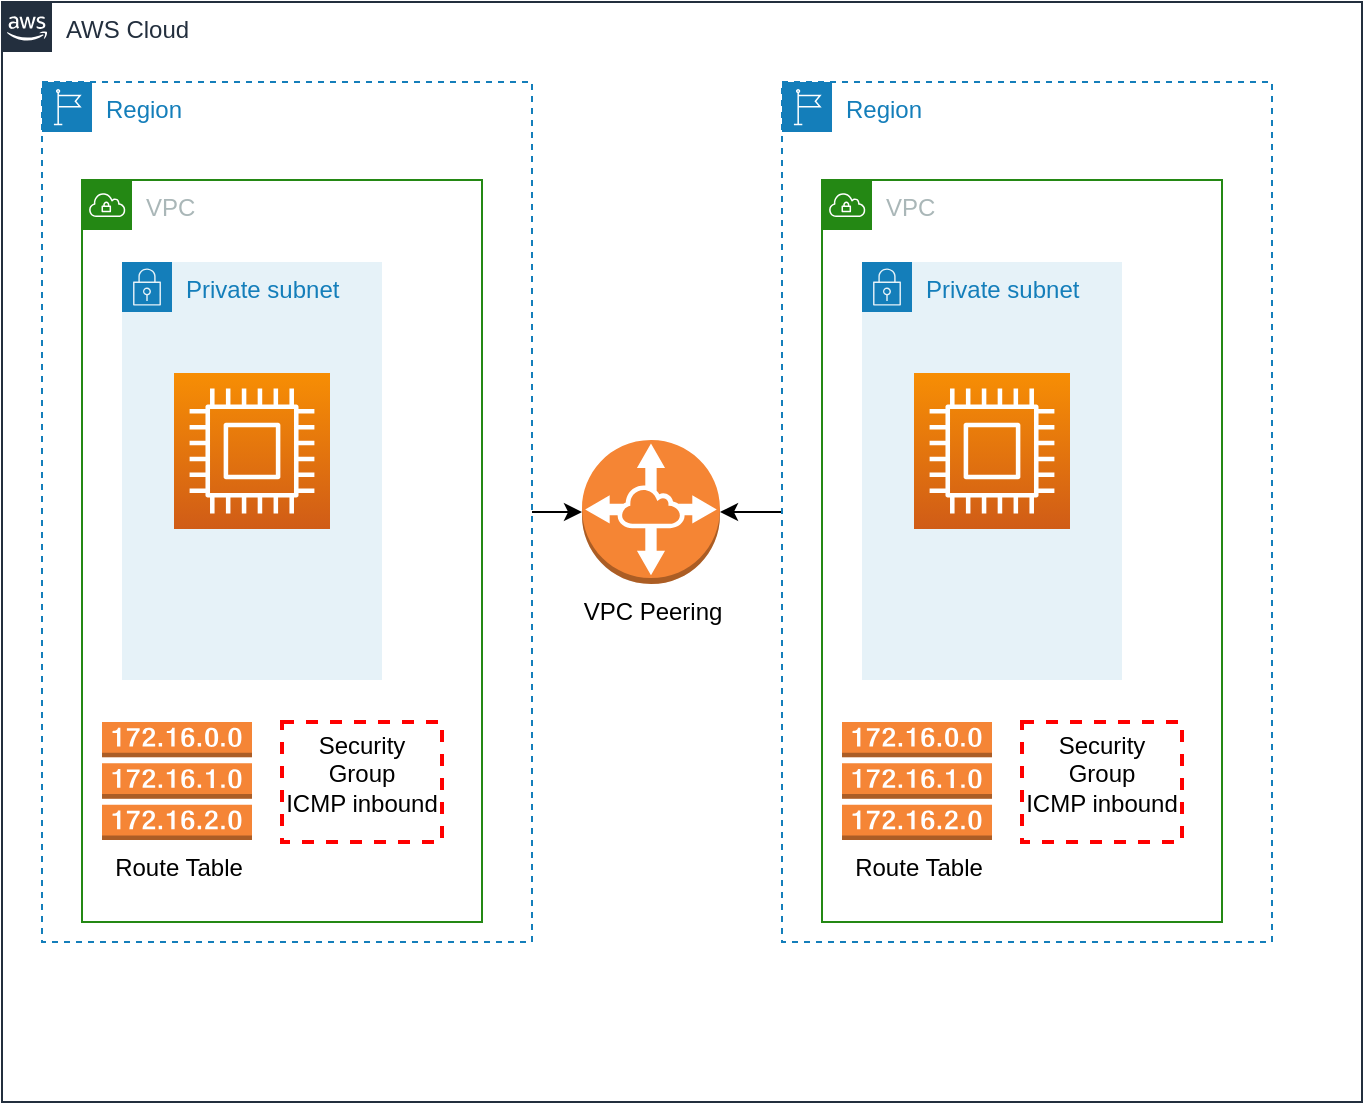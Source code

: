 <mxfile version="20.3.0" type="device"><diagram id="aQHouh0BpU7AYx6JoUtv" name="Page-1"><mxGraphModel dx="786" dy="572" grid="1" gridSize="10" guides="1" tooltips="1" connect="1" arrows="1" fold="1" page="1" pageScale="1" pageWidth="827" pageHeight="1169" math="0" shadow="0"><root><mxCell id="0"/><mxCell id="1" parent="0"/><mxCell id="vd0QXgX9vrvW9ZZKDVCH-1" value="AWS Cloud" style="points=[[0,0],[0.25,0],[0.5,0],[0.75,0],[1,0],[1,0.25],[1,0.5],[1,0.75],[1,1],[0.75,1],[0.5,1],[0.25,1],[0,1],[0,0.75],[0,0.5],[0,0.25]];outlineConnect=0;gradientColor=none;html=1;whiteSpace=wrap;fontSize=12;fontStyle=0;container=1;pointerEvents=0;collapsible=0;recursiveResize=0;shape=mxgraph.aws4.group;grIcon=mxgraph.aws4.group_aws_cloud_alt;strokeColor=#232F3E;fillColor=none;verticalAlign=top;align=left;spacingLeft=30;fontColor=#232F3E;dashed=0;" parent="1" vertex="1"><mxGeometry x="20" y="30" width="680" height="550" as="geometry"/></mxCell><mxCell id="vd0QXgX9vrvW9ZZKDVCH-17" value="" style="edgeStyle=orthogonalEdgeStyle;rounded=0;orthogonalLoop=1;jettySize=auto;html=1;" parent="vd0QXgX9vrvW9ZZKDVCH-1" source="vd0QXgX9vrvW9ZZKDVCH-2" target="vd0QXgX9vrvW9ZZKDVCH-6" edge="1"><mxGeometry relative="1" as="geometry"/></mxCell><mxCell id="vd0QXgX9vrvW9ZZKDVCH-2" value="Region" style="points=[[0,0],[0.25,0],[0.5,0],[0.75,0],[1,0],[1,0.25],[1,0.5],[1,0.75],[1,1],[0.75,1],[0.5,1],[0.25,1],[0,1],[0,0.75],[0,0.5],[0,0.25]];outlineConnect=0;gradientColor=none;html=1;whiteSpace=wrap;fontSize=12;fontStyle=0;container=1;pointerEvents=0;collapsible=0;recursiveResize=0;shape=mxgraph.aws4.group;grIcon=mxgraph.aws4.group_region;strokeColor=#147EBA;fillColor=none;verticalAlign=top;align=left;spacingLeft=30;fontColor=#147EBA;dashed=1;" parent="vd0QXgX9vrvW9ZZKDVCH-1" vertex="1"><mxGeometry x="20" y="40" width="245" height="430" as="geometry"/></mxCell><mxCell id="vd0QXgX9vrvW9ZZKDVCH-3" value="VPC" style="points=[[0,0],[0.25,0],[0.5,0],[0.75,0],[1,0],[1,0.25],[1,0.5],[1,0.75],[1,1],[0.75,1],[0.5,1],[0.25,1],[0,1],[0,0.75],[0,0.5],[0,0.25]];outlineConnect=0;gradientColor=none;html=1;whiteSpace=wrap;fontSize=12;fontStyle=0;container=1;pointerEvents=0;collapsible=0;recursiveResize=0;shape=mxgraph.aws4.group;grIcon=mxgraph.aws4.group_vpc;strokeColor=#248814;fillColor=none;verticalAlign=top;align=left;spacingLeft=30;fontColor=#AAB7B8;dashed=0;" parent="vd0QXgX9vrvW9ZZKDVCH-2" vertex="1"><mxGeometry x="20" y="49" width="200" height="371" as="geometry"/></mxCell><mxCell id="vd0QXgX9vrvW9ZZKDVCH-7" value="Private subnet" style="points=[[0,0],[0.25,0],[0.5,0],[0.75,0],[1,0],[1,0.25],[1,0.5],[1,0.75],[1,1],[0.75,1],[0.5,1],[0.25,1],[0,1],[0,0.75],[0,0.5],[0,0.25]];outlineConnect=0;gradientColor=none;html=1;whiteSpace=wrap;fontSize=12;fontStyle=0;container=1;pointerEvents=0;collapsible=0;recursiveResize=0;shape=mxgraph.aws4.group;grIcon=mxgraph.aws4.group_security_group;grStroke=0;strokeColor=#147EBA;fillColor=#E6F2F8;verticalAlign=top;align=left;spacingLeft=30;fontColor=#147EBA;dashed=0;" parent="vd0QXgX9vrvW9ZZKDVCH-3" vertex="1"><mxGeometry x="20" y="41" width="130" height="209" as="geometry"/></mxCell><mxCell id="vd0QXgX9vrvW9ZZKDVCH-8" value="" style="sketch=0;points=[[0,0,0],[0.25,0,0],[0.5,0,0],[0.75,0,0],[1,0,0],[0,1,0],[0.25,1,0],[0.5,1,0],[0.75,1,0],[1,1,0],[0,0.25,0],[0,0.5,0],[0,0.75,0],[1,0.25,0],[1,0.5,0],[1,0.75,0]];outlineConnect=0;fontColor=#232F3E;gradientColor=#F78E04;gradientDirection=north;fillColor=#D05C17;strokeColor=#ffffff;dashed=0;verticalLabelPosition=bottom;verticalAlign=top;align=center;html=1;fontSize=12;fontStyle=0;aspect=fixed;shape=mxgraph.aws4.resourceIcon;resIcon=mxgraph.aws4.compute;" parent="vd0QXgX9vrvW9ZZKDVCH-7" vertex="1"><mxGeometry x="26" y="55.5" width="78" height="78" as="geometry"/></mxCell><mxCell id="vd0QXgX9vrvW9ZZKDVCH-9" value="Route Table&lt;br&gt;" style="outlineConnect=0;dashed=0;verticalLabelPosition=bottom;verticalAlign=top;align=center;html=1;shape=mxgraph.aws3.route_table;fillColor=#F58536;gradientColor=none;" parent="vd0QXgX9vrvW9ZZKDVCH-3" vertex="1"><mxGeometry x="10" y="271" width="75" height="59" as="geometry"/></mxCell><mxCell id="vd0QXgX9vrvW9ZZKDVCH-18" value="Security Group&lt;br&gt;ICMP inbound&lt;br&gt;" style="fontStyle=0;verticalAlign=top;align=center;spacingTop=-2;fillColor=none;rounded=0;whiteSpace=wrap;html=1;strokeColor=#FF0000;strokeWidth=2;dashed=1;container=1;collapsible=0;expand=0;recursiveResize=0;" parent="vd0QXgX9vrvW9ZZKDVCH-3" vertex="1"><mxGeometry x="100" y="271" width="80" height="60" as="geometry"/></mxCell><mxCell id="vd0QXgX9vrvW9ZZKDVCH-6" value="VPC Peering" style="outlineConnect=0;dashed=0;verticalLabelPosition=bottom;verticalAlign=top;align=center;html=1;shape=mxgraph.aws3.vpc_peering;fillColor=#F58534;gradientColor=none;" parent="vd0QXgX9vrvW9ZZKDVCH-1" vertex="1"><mxGeometry x="290" y="219" width="69" height="72" as="geometry"/></mxCell><mxCell id="vd0QXgX9vrvW9ZZKDVCH-25" value="" style="edgeStyle=orthogonalEdgeStyle;rounded=0;orthogonalLoop=1;jettySize=auto;html=1;" parent="vd0QXgX9vrvW9ZZKDVCH-1" source="vd0QXgX9vrvW9ZZKDVCH-19" target="vd0QXgX9vrvW9ZZKDVCH-6" edge="1"><mxGeometry relative="1" as="geometry"/></mxCell><mxCell id="vd0QXgX9vrvW9ZZKDVCH-19" value="Region" style="points=[[0,0],[0.25,0],[0.5,0],[0.75,0],[1,0],[1,0.25],[1,0.5],[1,0.75],[1,1],[0.75,1],[0.5,1],[0.25,1],[0,1],[0,0.75],[0,0.5],[0,0.25]];outlineConnect=0;gradientColor=none;html=1;whiteSpace=wrap;fontSize=12;fontStyle=0;container=1;pointerEvents=0;collapsible=0;recursiveResize=0;shape=mxgraph.aws4.group;grIcon=mxgraph.aws4.group_region;strokeColor=#147EBA;fillColor=none;verticalAlign=top;align=left;spacingLeft=30;fontColor=#147EBA;dashed=1;" parent="vd0QXgX9vrvW9ZZKDVCH-1" vertex="1"><mxGeometry x="390" y="40" width="245" height="430" as="geometry"/></mxCell><mxCell id="vd0QXgX9vrvW9ZZKDVCH-20" value="VPC" style="points=[[0,0],[0.25,0],[0.5,0],[0.75,0],[1,0],[1,0.25],[1,0.5],[1,0.75],[1,1],[0.75,1],[0.5,1],[0.25,1],[0,1],[0,0.75],[0,0.5],[0,0.25]];outlineConnect=0;gradientColor=none;html=1;whiteSpace=wrap;fontSize=12;fontStyle=0;container=1;pointerEvents=0;collapsible=0;recursiveResize=0;shape=mxgraph.aws4.group;grIcon=mxgraph.aws4.group_vpc;strokeColor=#248814;fillColor=none;verticalAlign=top;align=left;spacingLeft=30;fontColor=#AAB7B8;dashed=0;" parent="vd0QXgX9vrvW9ZZKDVCH-19" vertex="1"><mxGeometry x="20" y="49" width="200" height="371" as="geometry"/></mxCell><mxCell id="vd0QXgX9vrvW9ZZKDVCH-21" value="Private subnet" style="points=[[0,0],[0.25,0],[0.5,0],[0.75,0],[1,0],[1,0.25],[1,0.5],[1,0.75],[1,1],[0.75,1],[0.5,1],[0.25,1],[0,1],[0,0.75],[0,0.5],[0,0.25]];outlineConnect=0;gradientColor=none;html=1;whiteSpace=wrap;fontSize=12;fontStyle=0;container=1;pointerEvents=0;collapsible=0;recursiveResize=0;shape=mxgraph.aws4.group;grIcon=mxgraph.aws4.group_security_group;grStroke=0;strokeColor=#147EBA;fillColor=#E6F2F8;verticalAlign=top;align=left;spacingLeft=30;fontColor=#147EBA;dashed=0;" parent="vd0QXgX9vrvW9ZZKDVCH-20" vertex="1"><mxGeometry x="20" y="41" width="130" height="209" as="geometry"/></mxCell><mxCell id="vd0QXgX9vrvW9ZZKDVCH-22" value="" style="sketch=0;points=[[0,0,0],[0.25,0,0],[0.5,0,0],[0.75,0,0],[1,0,0],[0,1,0],[0.25,1,0],[0.5,1,0],[0.75,1,0],[1,1,0],[0,0.25,0],[0,0.5,0],[0,0.75,0],[1,0.25,0],[1,0.5,0],[1,0.75,0]];outlineConnect=0;fontColor=#232F3E;gradientColor=#F78E04;gradientDirection=north;fillColor=#D05C17;strokeColor=#ffffff;dashed=0;verticalLabelPosition=bottom;verticalAlign=top;align=center;html=1;fontSize=12;fontStyle=0;aspect=fixed;shape=mxgraph.aws4.resourceIcon;resIcon=mxgraph.aws4.compute;" parent="vd0QXgX9vrvW9ZZKDVCH-21" vertex="1"><mxGeometry x="26" y="55.5" width="78" height="78" as="geometry"/></mxCell><mxCell id="vd0QXgX9vrvW9ZZKDVCH-23" value="Route Table&lt;br&gt;" style="outlineConnect=0;dashed=0;verticalLabelPosition=bottom;verticalAlign=top;align=center;html=1;shape=mxgraph.aws3.route_table;fillColor=#F58536;gradientColor=none;" parent="vd0QXgX9vrvW9ZZKDVCH-20" vertex="1"><mxGeometry x="10" y="271" width="75" height="59" as="geometry"/></mxCell><mxCell id="vd0QXgX9vrvW9ZZKDVCH-24" value="Security Group&lt;br&gt;ICMP inbound&lt;br&gt;" style="fontStyle=0;verticalAlign=top;align=center;spacingTop=-2;fillColor=none;rounded=0;whiteSpace=wrap;html=1;strokeColor=#FF0000;strokeWidth=2;dashed=1;container=1;collapsible=0;expand=0;recursiveResize=0;" parent="vd0QXgX9vrvW9ZZKDVCH-20" vertex="1"><mxGeometry x="100" y="271" width="80" height="60" as="geometry"/></mxCell></root></mxGraphModel></diagram></mxfile>